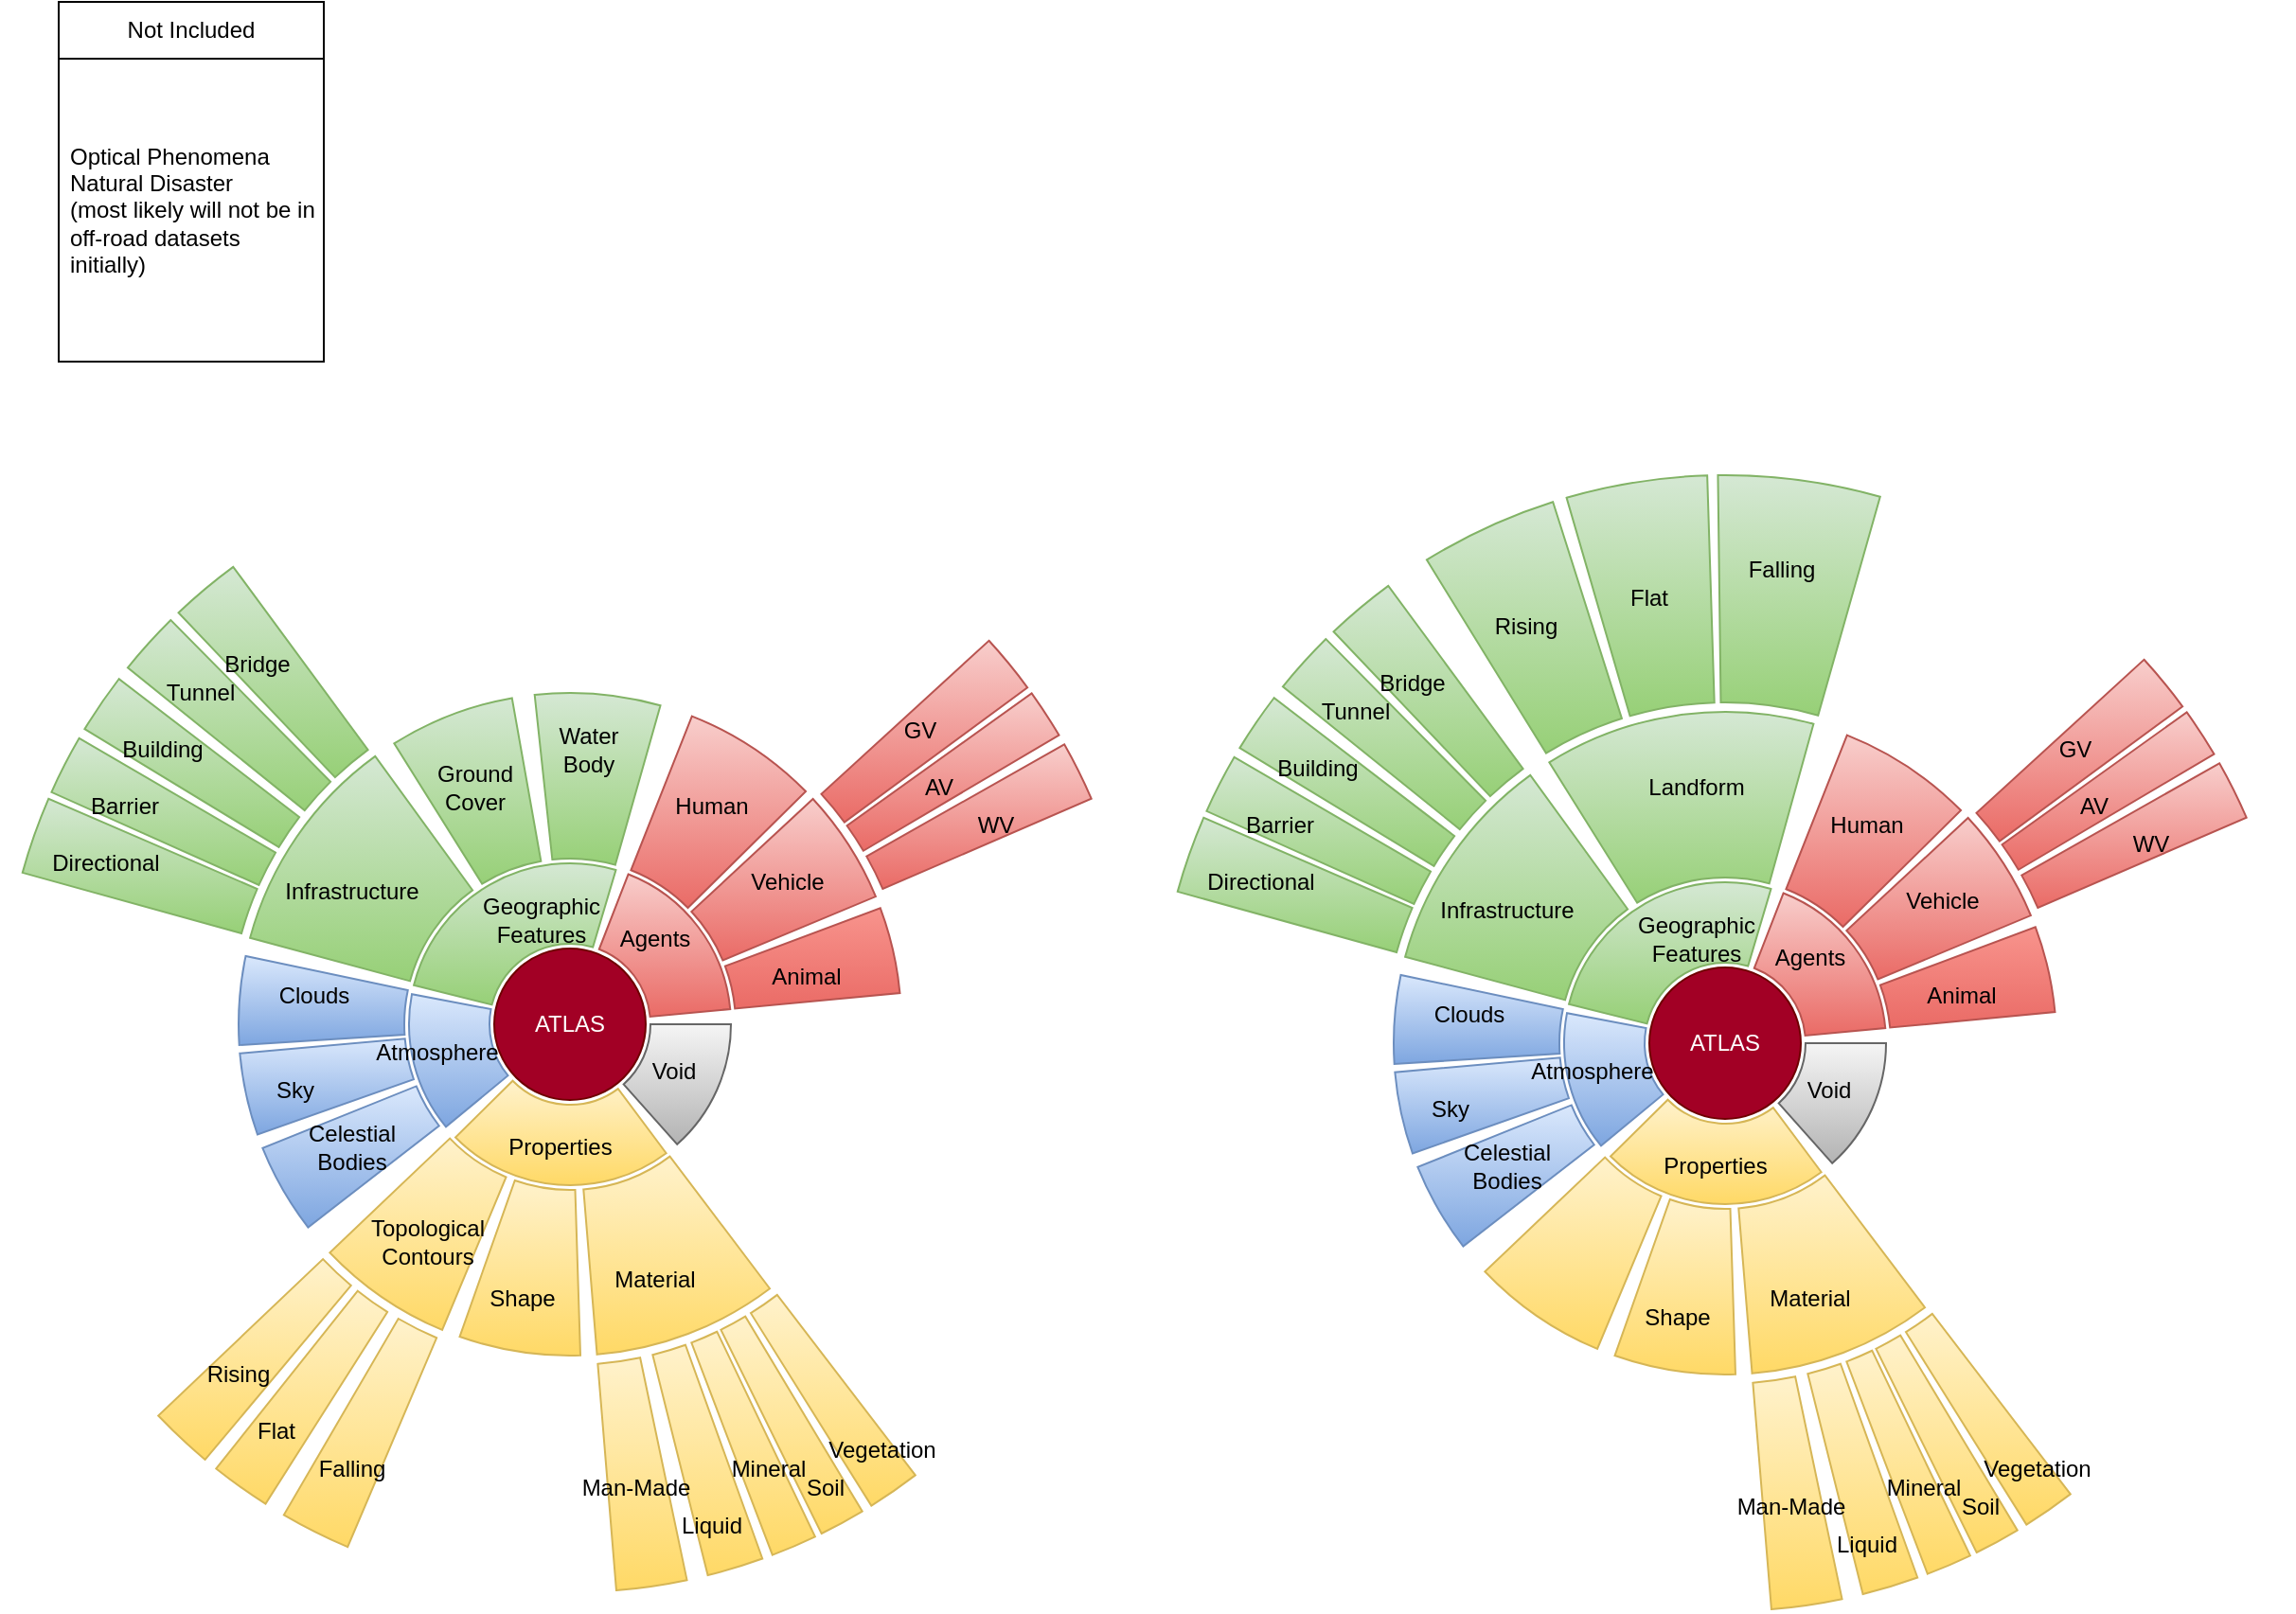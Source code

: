 <mxfile version="21.1.4" type="github">
  <diagram name="Page-1" id="shwfQs90o0qgGnDRnAIs">
    <mxGraphModel dx="1192" dy="718" grid="1" gridSize="10" guides="1" tooltips="1" connect="1" arrows="1" fold="1" page="1" pageScale="1" pageWidth="1100" pageHeight="1700" math="0" shadow="0">
      <root>
        <mxCell id="0" />
        <mxCell id="1" parent="0" />
        <mxCell id="HFAiObqD8BVQZH5xXZjD-99" value="" style="verticalLabelPosition=bottom;verticalAlign=top;html=1;shape=mxgraph.basic.partConcEllipse;startAngle=0.467;endAngle=0.487;arcWidth=0.4;fillColor=#fff2cc;gradientColor=#ffd966;strokeColor=#d6b656;" vertex="1" parent="1">
          <mxGeometry y="290" width="600" height="600" as="geometry" />
        </mxCell>
        <mxCell id="HFAiObqD8BVQZH5xXZjD-97" value="" style="verticalLabelPosition=bottom;verticalAlign=top;html=1;shape=mxgraph.basic.partConcEllipse;startAngle=0.445;endAngle=0.461;arcWidth=0.4;fillColor=#fff2cc;gradientColor=#ffd966;strokeColor=#d6b656;" vertex="1" parent="1">
          <mxGeometry y="290" width="600" height="600" as="geometry" />
        </mxCell>
        <mxCell id="HFAiObqD8BVQZH5xXZjD-19" value="ATLAS" style="ellipse;whiteSpace=wrap;html=1;aspect=fixed;fillColor=#a20025;fontColor=#ffffff;strokeColor=#6F0000;" vertex="1" parent="1">
          <mxGeometry x="260" y="550" width="80" height="80" as="geometry" />
        </mxCell>
        <mxCell id="HFAiObqD8BVQZH5xXZjD-20" value="" style="verticalLabelPosition=bottom;verticalAlign=top;html=1;shape=mxgraph.basic.partConcEllipse;startAngle=0.25;endAngle=0.384;arcWidth=0.5;fillColor=#f5f5f5;gradientColor=#b3b3b3;strokeColor=#666666;" vertex="1" parent="1">
          <mxGeometry x="215" y="505" width="170" height="170" as="geometry" />
        </mxCell>
        <mxCell id="HFAiObqD8BVQZH5xXZjD-25" value="" style="verticalLabelPosition=bottom;verticalAlign=top;html=1;shape=mxgraph.basic.partConcEllipse;startAngle=0.398;endAngle=0.626;arcWidth=0.5;fillColor=#fff2cc;gradientColor=#ffd966;strokeColor=#d6b656;" vertex="1" parent="1">
          <mxGeometry x="215" y="505" width="170" height="170" as="geometry" />
        </mxCell>
        <mxCell id="HFAiObqD8BVQZH5xXZjD-26" value="" style="verticalLabelPosition=bottom;verticalAlign=top;html=1;shape=mxgraph.basic.partConcEllipse;startAngle=0.059;endAngle=0.235;arcWidth=0.5;fillColor=#f8cecc;gradientColor=#ea6b66;strokeColor=#b85450;" vertex="1" parent="1">
          <mxGeometry x="215" y="505" width="170" height="170" as="geometry" />
        </mxCell>
        <mxCell id="HFAiObqD8BVQZH5xXZjD-27" value="" style="verticalLabelPosition=bottom;verticalAlign=top;html=1;shape=mxgraph.basic.partConcEllipse;startAngle=0.789;endAngle=0.046;arcWidth=0.5;fillColor=#d5e8d4;gradientColor=#97d077;strokeColor=#82b366;" vertex="1" parent="1">
          <mxGeometry x="215" y="505" width="170" height="170" as="geometry" />
        </mxCell>
        <mxCell id="HFAiObqD8BVQZH5xXZjD-28" value="" style="verticalLabelPosition=bottom;verticalAlign=top;html=1;shape=mxgraph.basic.partConcEllipse;startAngle=0.64;endAngle=0.78;arcWidth=0.5;fillColor=#dae8fc;gradientColor=#7ea6e0;strokeColor=#6c8ebf;" vertex="1" parent="1">
          <mxGeometry x="215" y="505" width="170" height="170" as="geometry" />
        </mxCell>
        <mxCell id="HFAiObqD8BVQZH5xXZjD-29" value="Void" style="text;html=1;strokeColor=none;fillColor=none;align=center;verticalAlign=middle;whiteSpace=wrap;rounded=0;" vertex="1" parent="1">
          <mxGeometry x="325" y="600" width="60" height="30" as="geometry" />
        </mxCell>
        <mxCell id="HFAiObqD8BVQZH5xXZjD-30" value="Agents" style="text;html=1;strokeColor=none;fillColor=none;align=center;verticalAlign=middle;whiteSpace=wrap;rounded=0;" vertex="1" parent="1">
          <mxGeometry x="315" y="530" width="60" height="30" as="geometry" />
        </mxCell>
        <mxCell id="HFAiObqD8BVQZH5xXZjD-31" value="Geographic Features" style="text;html=1;strokeColor=none;fillColor=none;align=center;verticalAlign=middle;whiteSpace=wrap;rounded=0;" vertex="1" parent="1">
          <mxGeometry x="255" y="520" width="60" height="30" as="geometry" />
        </mxCell>
        <mxCell id="HFAiObqD8BVQZH5xXZjD-33" value="Properties" style="text;html=1;strokeColor=none;fillColor=none;align=center;verticalAlign=middle;whiteSpace=wrap;rounded=0;" vertex="1" parent="1">
          <mxGeometry x="265" y="640" width="60" height="30" as="geometry" />
        </mxCell>
        <mxCell id="HFAiObqD8BVQZH5xXZjD-34" value="" style="verticalLabelPosition=bottom;verticalAlign=top;html=1;shape=mxgraph.basic.partConcEllipse;startAngle=0.563;endAngle=0.629;arcWidth=0.5;fillColor=#fff2cc;gradientColor=#ffd966;strokeColor=#d6b656;" vertex="1" parent="1">
          <mxGeometry x="125" y="415" width="350" height="350" as="geometry" />
        </mxCell>
        <mxCell id="HFAiObqD8BVQZH5xXZjD-36" value="" style="verticalLabelPosition=bottom;verticalAlign=top;html=1;shape=mxgraph.basic.partConcEllipse;startAngle=0.193;endAngle=0.235;arcWidth=0.5;fillColor=#F8948D;gradientColor=#ea6b66;strokeColor=#b85450;" vertex="1" parent="1">
          <mxGeometry x="125" y="415" width="350" height="350" as="geometry" />
        </mxCell>
        <mxCell id="HFAiObqD8BVQZH5xXZjD-37" value="" style="verticalLabelPosition=bottom;verticalAlign=top;html=1;shape=mxgraph.basic.partConcEllipse;startAngle=0.131;endAngle=0.187;arcWidth=0.5;fillColor=#f8cecc;gradientColor=#ea6b66;strokeColor=#b85450;" vertex="1" parent="1">
          <mxGeometry x="125" y="415" width="350" height="350" as="geometry" />
        </mxCell>
        <mxCell id="HFAiObqD8BVQZH5xXZjD-38" value="" style="verticalLabelPosition=bottom;verticalAlign=top;html=1;shape=mxgraph.basic.partConcEllipse;startAngle=0.06;endAngle=0.126;arcWidth=0.5;fillColor=#f8cecc;gradientColor=#ea6b66;strokeColor=#b85450;" vertex="1" parent="1">
          <mxGeometry x="125" y="415" width="350" height="350" as="geometry" />
        </mxCell>
        <mxCell id="HFAiObqD8BVQZH5xXZjD-39" value="" style="verticalLabelPosition=bottom;verticalAlign=top;html=1;shape=mxgraph.basic.partConcEllipse;startAngle=0.983;endAngle=0.044;arcWidth=0.5;fillColor=#d5e8d4;gradientColor=#97d077;strokeColor=#82b366;" vertex="1" parent="1">
          <mxGeometry x="125" y="415" width="350" height="350" as="geometry" />
        </mxCell>
        <mxCell id="HFAiObqD8BVQZH5xXZjD-40" value="" style="verticalLabelPosition=bottom;verticalAlign=top;html=1;shape=mxgraph.basic.partConcEllipse;startAngle=0.911;endAngle=0.972;arcWidth=0.5;fillColor=#d5e8d4;gradientColor=#97d077;strokeColor=#82b366;" vertex="1" parent="1">
          <mxGeometry x="125" y="415" width="350" height="350" as="geometry" />
        </mxCell>
        <mxCell id="HFAiObqD8BVQZH5xXZjD-41" value="" style="verticalLabelPosition=bottom;verticalAlign=top;html=1;shape=mxgraph.basic.partConcEllipse;startAngle=0.792;endAngle=0.9;arcWidth=0.5;fillColor=#d5e8d4;gradientColor=#97d077;strokeColor=#82b366;" vertex="1" parent="1">
          <mxGeometry x="125" y="415" width="350" height="350" as="geometry" />
        </mxCell>
        <mxCell id="HFAiObqD8BVQZH5xXZjD-42" value="" style="verticalLabelPosition=bottom;verticalAlign=top;html=1;shape=mxgraph.basic.partConcEllipse;startAngle=0.74;endAngle=0.783;arcWidth=0.5;fillColor=#dae8fc;gradientColor=#7ea6e0;strokeColor=#6c8ebf;" vertex="1" parent="1">
          <mxGeometry x="125" y="415" width="350" height="350" as="geometry" />
        </mxCell>
        <mxCell id="HFAiObqD8BVQZH5xXZjD-43" value="" style="verticalLabelPosition=bottom;verticalAlign=top;html=1;shape=mxgraph.basic.partConcEllipse;startAngle=0.696;endAngle=0.736;arcWidth=0.5;fillColor=#dae8fc;gradientColor=#7ea6e0;strokeColor=#6c8ebf;" vertex="1" parent="1">
          <mxGeometry x="125" y="415" width="350" height="350" as="geometry" />
        </mxCell>
        <mxCell id="HFAiObqD8BVQZH5xXZjD-44" value="" style="verticalLabelPosition=bottom;verticalAlign=top;html=1;shape=mxgraph.basic.partConcEllipse;startAngle=0.645;endAngle=0.689;arcWidth=0.5;fillColor=#dae8fc;gradientColor=#7ea6e0;strokeColor=#6c8ebf;" vertex="1" parent="1">
          <mxGeometry x="125" y="415" width="350" height="350" as="geometry" />
        </mxCell>
        <mxCell id="HFAiObqD8BVQZH5xXZjD-32" value="Atmosphere" style="text;html=1;strokeColor=none;fillColor=none;align=center;verticalAlign=middle;whiteSpace=wrap;rounded=0;" vertex="1" parent="1">
          <mxGeometry x="200" y="590" width="60" height="30" as="geometry" />
        </mxCell>
        <mxCell id="HFAiObqD8BVQZH5xXZjD-45" value="Infrastructure" style="text;html=1;strokeColor=none;fillColor=none;align=center;verticalAlign=middle;whiteSpace=wrap;rounded=0;" vertex="1" parent="1">
          <mxGeometry x="155" y="505" width="60" height="30" as="geometry" />
        </mxCell>
        <mxCell id="HFAiObqD8BVQZH5xXZjD-47" value="Ground Cover" style="text;html=1;strokeColor=none;fillColor=none;align=center;verticalAlign=middle;whiteSpace=wrap;rounded=0;" vertex="1" parent="1">
          <mxGeometry x="220" y="450" width="60" height="30" as="geometry" />
        </mxCell>
        <mxCell id="HFAiObqD8BVQZH5xXZjD-48" value="Water Body" style="text;html=1;strokeColor=none;fillColor=none;align=center;verticalAlign=middle;whiteSpace=wrap;rounded=0;" vertex="1" parent="1">
          <mxGeometry x="280" y="430" width="60" height="30" as="geometry" />
        </mxCell>
        <mxCell id="HFAiObqD8BVQZH5xXZjD-49" value="Sky" style="text;html=1;strokeColor=none;fillColor=none;align=center;verticalAlign=middle;whiteSpace=wrap;rounded=0;" vertex="1" parent="1">
          <mxGeometry x="125" y="610" width="60" height="30" as="geometry" />
        </mxCell>
        <mxCell id="HFAiObqD8BVQZH5xXZjD-50" value="Clouds" style="text;html=1;strokeColor=none;fillColor=none;align=center;verticalAlign=middle;whiteSpace=wrap;rounded=0;" vertex="1" parent="1">
          <mxGeometry x="135" y="560" width="60" height="30" as="geometry" />
        </mxCell>
        <mxCell id="HFAiObqD8BVQZH5xXZjD-51" value="Celestial Bodies" style="text;html=1;strokeColor=none;fillColor=none;align=center;verticalAlign=middle;whiteSpace=wrap;rounded=0;" vertex="1" parent="1">
          <mxGeometry x="155" y="640" width="60" height="30" as="geometry" />
        </mxCell>
        <mxCell id="HFAiObqD8BVQZH5xXZjD-52" value="Human" style="text;html=1;strokeColor=none;fillColor=none;align=center;verticalAlign=middle;whiteSpace=wrap;rounded=0;" vertex="1" parent="1">
          <mxGeometry x="345" y="460" width="60" height="30" as="geometry" />
        </mxCell>
        <mxCell id="HFAiObqD8BVQZH5xXZjD-53" value="Animal" style="text;html=1;strokeColor=none;fillColor=none;align=center;verticalAlign=middle;whiteSpace=wrap;rounded=0;" vertex="1" parent="1">
          <mxGeometry x="395" y="550" width="60" height="30" as="geometry" />
        </mxCell>
        <mxCell id="HFAiObqD8BVQZH5xXZjD-54" value="Vehicle" style="text;html=1;strokeColor=none;fillColor=none;align=center;verticalAlign=middle;whiteSpace=wrap;rounded=0;" vertex="1" parent="1">
          <mxGeometry x="385" y="500" width="60" height="30" as="geometry" />
        </mxCell>
        <mxCell id="HFAiObqD8BVQZH5xXZjD-55" value="" style="verticalLabelPosition=bottom;verticalAlign=top;html=1;shape=mxgraph.basic.partConcEllipse;startAngle=0.495;endAngle=0.554;arcWidth=0.5;fillColor=#fff2cc;gradientColor=#ffd966;strokeColor=#d6b656;" vertex="1" parent="1">
          <mxGeometry x="125" y="415" width="350" height="350" as="geometry" />
        </mxCell>
        <mxCell id="HFAiObqD8BVQZH5xXZjD-56" value="" style="verticalLabelPosition=bottom;verticalAlign=top;html=1;shape=mxgraph.basic.partConcEllipse;startAngle=0.397;endAngle=0.487;arcWidth=0.5;fillColor=#fff2cc;gradientColor=#ffd966;strokeColor=#d6b656;" vertex="1" parent="1">
          <mxGeometry x="125" y="415" width="350" height="350" as="geometry" />
        </mxCell>
        <mxCell id="HFAiObqD8BVQZH5xXZjD-57" value="Material" style="text;html=1;strokeColor=none;fillColor=none;align=center;verticalAlign=middle;whiteSpace=wrap;rounded=0;" vertex="1" parent="1">
          <mxGeometry x="315" y="710" width="60" height="30" as="geometry" />
        </mxCell>
        <mxCell id="HFAiObqD8BVQZH5xXZjD-58" value="Shape" style="text;html=1;strokeColor=none;fillColor=none;align=center;verticalAlign=middle;whiteSpace=wrap;rounded=0;" vertex="1" parent="1">
          <mxGeometry x="245" y="720" width="60" height="30" as="geometry" />
        </mxCell>
        <mxCell id="HFAiObqD8BVQZH5xXZjD-59" value="Topological Contours" style="text;html=1;strokeColor=none;fillColor=none;align=center;verticalAlign=middle;whiteSpace=wrap;rounded=0;" vertex="1" parent="1">
          <mxGeometry x="195" y="690" width="60" height="30" as="geometry" />
        </mxCell>
        <mxCell id="HFAiObqD8BVQZH5xXZjD-61" value="" style="verticalLabelPosition=bottom;verticalAlign=top;html=1;shape=mxgraph.basic.partConcEllipse;startAngle=0.168;endAngle=0.185;arcWidth=0.4;fillColor=#f8cecc;gradientColor=#ea6b66;strokeColor=#b85450;" vertex="1" parent="1">
          <mxGeometry y="290" width="600" height="600" as="geometry" />
        </mxCell>
        <mxCell id="HFAiObqD8BVQZH5xXZjD-62" value="" style="verticalLabelPosition=bottom;verticalAlign=top;html=1;shape=mxgraph.basic.partConcEllipse;startAngle=0.132;endAngle=0.149;arcWidth=0.4;fillColor=#f8cecc;gradientColor=#ea6b66;strokeColor=#b85450;" vertex="1" parent="1">
          <mxGeometry y="290" width="600" height="600" as="geometry" />
        </mxCell>
        <mxCell id="HFAiObqD8BVQZH5xXZjD-63" value="" style="verticalLabelPosition=bottom;verticalAlign=top;html=1;shape=mxgraph.basic.partConcEllipse;startAngle=0.151;endAngle=0.165;arcWidth=0.4;fillColor=#f8cecc;gradientColor=#ea6b66;strokeColor=#b85450;" vertex="1" parent="1">
          <mxGeometry y="290" width="600" height="600" as="geometry" />
        </mxCell>
        <mxCell id="HFAiObqD8BVQZH5xXZjD-64" value="" style="verticalLabelPosition=bottom;verticalAlign=top;html=1;shape=mxgraph.basic.partConcEllipse;startAngle=0.564;endAngle=0.584;arcWidth=0.4;fillColor=#fff2cc;gradientColor=#ffd966;strokeColor=#d6b656;" vertex="1" parent="1">
          <mxGeometry y="290" width="600" height="600" as="geometry" />
        </mxCell>
        <mxCell id="HFAiObqD8BVQZH5xXZjD-65" value="" style="verticalLabelPosition=bottom;verticalAlign=top;html=1;shape=mxgraph.basic.partConcEllipse;startAngle=0.59;endAngle=0.607;arcWidth=0.4;fillColor=#fff2cc;gradientColor=#ffd966;strokeColor=#d6b656;" vertex="1" parent="1">
          <mxGeometry y="290" width="600" height="600" as="geometry" />
        </mxCell>
        <mxCell id="HFAiObqD8BVQZH5xXZjD-66" value="GV" style="text;html=1;strokeColor=none;fillColor=none;align=center;verticalAlign=middle;whiteSpace=wrap;rounded=0;" vertex="1" parent="1">
          <mxGeometry x="455" y="420" width="60" height="30" as="geometry" />
        </mxCell>
        <mxCell id="HFAiObqD8BVQZH5xXZjD-67" value="AV" style="text;html=1;strokeColor=none;fillColor=none;align=center;verticalAlign=middle;whiteSpace=wrap;rounded=0;" vertex="1" parent="1">
          <mxGeometry x="465" y="450" width="60" height="30" as="geometry" />
        </mxCell>
        <mxCell id="HFAiObqD8BVQZH5xXZjD-68" value="WV" style="text;html=1;strokeColor=none;fillColor=none;align=center;verticalAlign=middle;whiteSpace=wrap;rounded=0;" vertex="1" parent="1">
          <mxGeometry x="495" y="470" width="60" height="30" as="geometry" />
        </mxCell>
        <mxCell id="HFAiObqD8BVQZH5xXZjD-69" value="" style="verticalLabelPosition=bottom;verticalAlign=top;html=1;shape=mxgraph.basic.partConcEllipse;startAngle=0.611;endAngle=0.629;arcWidth=0.4;fillColor=#fff2cc;gradientColor=#ffd966;strokeColor=#d6b656;" vertex="1" parent="1">
          <mxGeometry y="290" width="600" height="600" as="geometry" />
        </mxCell>
        <mxCell id="HFAiObqD8BVQZH5xXZjD-70" value="Rising" style="text;html=1;strokeColor=none;fillColor=none;align=center;verticalAlign=middle;whiteSpace=wrap;rounded=0;" vertex="1" parent="1">
          <mxGeometry x="95" y="760" width="60" height="30" as="geometry" />
        </mxCell>
        <mxCell id="HFAiObqD8BVQZH5xXZjD-71" value="Flat" style="text;html=1;strokeColor=none;fillColor=none;align=center;verticalAlign=middle;whiteSpace=wrap;rounded=0;" vertex="1" parent="1">
          <mxGeometry x="115" y="790" width="60" height="30" as="geometry" />
        </mxCell>
        <mxCell id="HFAiObqD8BVQZH5xXZjD-72" value="Falling" style="text;html=1;strokeColor=none;fillColor=none;align=center;verticalAlign=middle;whiteSpace=wrap;rounded=0;" vertex="1" parent="1">
          <mxGeometry x="155" y="810" width="60" height="30" as="geometry" />
        </mxCell>
        <mxCell id="HFAiObqD8BVQZH5xXZjD-74" value="" style="verticalLabelPosition=bottom;verticalAlign=top;html=1;shape=mxgraph.basic.partConcEllipse;startAngle=0.793;endAngle=0.815;arcWidth=0.4;fillColor=#d5e8d4;gradientColor=#97d077;strokeColor=#82b366;" vertex="1" parent="1">
          <mxGeometry y="290" width="600" height="600" as="geometry" />
        </mxCell>
        <mxCell id="HFAiObqD8BVQZH5xXZjD-75" value="Directional" style="text;html=1;strokeColor=none;fillColor=none;align=center;verticalAlign=middle;whiteSpace=wrap;rounded=0;" vertex="1" parent="1">
          <mxGeometry x="25" y="490" width="60" height="30" as="geometry" />
        </mxCell>
        <mxCell id="HFAiObqD8BVQZH5xXZjD-77" value="Not Included" style="swimlane;fontStyle=0;childLayout=stackLayout;horizontal=1;startSize=30;horizontalStack=0;resizeParent=1;resizeParentMax=0;resizeLast=0;collapsible=1;marginBottom=0;whiteSpace=wrap;html=1;" vertex="1" parent="1">
          <mxGeometry x="30" y="50" width="140" height="190" as="geometry" />
        </mxCell>
        <mxCell id="HFAiObqD8BVQZH5xXZjD-79" value="Optical Phenomena&lt;br&gt;Natural Disaster&lt;br&gt;(most likely will not be in off-road datasets initially)&amp;nbsp;" style="text;strokeColor=none;fillColor=none;align=left;verticalAlign=middle;spacingLeft=4;spacingRight=4;overflow=hidden;points=[[0,0.5],[1,0.5]];portConstraint=eastwest;rotatable=0;whiteSpace=wrap;html=1;" vertex="1" parent="HFAiObqD8BVQZH5xXZjD-77">
          <mxGeometry y="30" width="140" height="160" as="geometry" />
        </mxCell>
        <mxCell id="HFAiObqD8BVQZH5xXZjD-81" value="" style="verticalLabelPosition=bottom;verticalAlign=top;html=1;shape=mxgraph.basic.partConcEllipse;startAngle=0.817;endAngle=0.834;arcWidth=0.4;fillColor=#d5e8d4;gradientColor=#97d077;strokeColor=#82b366;" vertex="1" parent="1">
          <mxGeometry y="290" width="600" height="600" as="geometry" />
        </mxCell>
        <mxCell id="HFAiObqD8BVQZH5xXZjD-82" value="Barrier" style="text;html=1;strokeColor=none;fillColor=none;align=center;verticalAlign=middle;whiteSpace=wrap;rounded=0;" vertex="1" parent="1">
          <mxGeometry x="35" y="460" width="60" height="30" as="geometry" />
        </mxCell>
        <mxCell id="HFAiObqD8BVQZH5xXZjD-83" value="" style="verticalLabelPosition=bottom;verticalAlign=top;html=1;shape=mxgraph.basic.partConcEllipse;startAngle=0.837;endAngle=0.854;arcWidth=0.4;fillColor=#d5e8d4;gradientColor=#97d077;strokeColor=#82b366;" vertex="1" parent="1">
          <mxGeometry y="290" width="600" height="600" as="geometry" />
        </mxCell>
        <mxCell id="HFAiObqD8BVQZH5xXZjD-84" value="Building" style="text;html=1;strokeColor=none;fillColor=none;align=center;verticalAlign=middle;whiteSpace=wrap;rounded=0;" vertex="1" parent="1">
          <mxGeometry x="55" y="430" width="60" height="30" as="geometry" />
        </mxCell>
        <mxCell id="HFAiObqD8BVQZH5xXZjD-85" value="" style="verticalLabelPosition=bottom;verticalAlign=top;html=1;shape=mxgraph.basic.partConcEllipse;startAngle=0.879;endAngle=0.899;arcWidth=0.4;fillColor=#d5e8d4;gradientColor=#97d077;strokeColor=#82b366;" vertex="1" parent="1">
          <mxGeometry y="290" width="600" height="600" as="geometry" />
        </mxCell>
        <mxCell id="HFAiObqD8BVQZH5xXZjD-86" value="" style="verticalLabelPosition=bottom;verticalAlign=top;html=1;shape=mxgraph.basic.partConcEllipse;startAngle=0.858;endAngle=0.876;arcWidth=0.4;fillColor=#d5e8d4;gradientColor=#97d077;strokeColor=#82b366;" vertex="1" parent="1">
          <mxGeometry y="290" width="600" height="600" as="geometry" />
        </mxCell>
        <mxCell id="HFAiObqD8BVQZH5xXZjD-87" value="Tunnel" style="text;html=1;strokeColor=none;fillColor=none;align=center;verticalAlign=middle;whiteSpace=wrap;rounded=0;" vertex="1" parent="1">
          <mxGeometry x="75" y="400" width="60" height="30" as="geometry" />
        </mxCell>
        <mxCell id="HFAiObqD8BVQZH5xXZjD-88" value="Bridge" style="text;html=1;strokeColor=none;fillColor=none;align=center;verticalAlign=middle;whiteSpace=wrap;rounded=0;" vertex="1" parent="1">
          <mxGeometry x="105" y="385" width="60" height="30" as="geometry" />
        </mxCell>
        <mxCell id="HFAiObqD8BVQZH5xXZjD-91" value="" style="verticalLabelPosition=bottom;verticalAlign=top;html=1;shape=mxgraph.basic.partConcEllipse;startAngle=0.396;endAngle=0.411;arcWidth=0.4;fillColor=#fff2cc;gradientColor=#ffd966;strokeColor=#d6b656;" vertex="1" parent="1">
          <mxGeometry y="290" width="600" height="600" as="geometry" />
        </mxCell>
        <mxCell id="HFAiObqD8BVQZH5xXZjD-92" value="" style="verticalLabelPosition=bottom;verticalAlign=top;html=1;shape=mxgraph.basic.partConcEllipse;startAngle=0.414;endAngle=0.427;arcWidth=0.4;fillColor=#fff2cc;gradientColor=#ffd966;strokeColor=#d6b656;" vertex="1" parent="1">
          <mxGeometry y="290" width="600" height="600" as="geometry" />
        </mxCell>
        <mxCell id="HFAiObqD8BVQZH5xXZjD-93" value="" style="verticalLabelPosition=bottom;verticalAlign=top;html=1;shape=mxgraph.basic.partConcEllipse;startAngle=0.429;endAngle=0.442;arcWidth=0.4;fillColor=#fff2cc;gradientColor=#ffd966;strokeColor=#d6b656;" vertex="1" parent="1">
          <mxGeometry y="290" width="600" height="600" as="geometry" />
        </mxCell>
        <mxCell id="HFAiObqD8BVQZH5xXZjD-94" value="Vegetation" style="text;html=1;strokeColor=none;fillColor=none;align=center;verticalAlign=middle;whiteSpace=wrap;rounded=0;" vertex="1" parent="1">
          <mxGeometry x="435" y="800" width="60" height="30" as="geometry" />
        </mxCell>
        <mxCell id="HFAiObqD8BVQZH5xXZjD-95" value="Soil" style="text;html=1;strokeColor=none;fillColor=none;align=center;verticalAlign=middle;whiteSpace=wrap;rounded=0;" vertex="1" parent="1">
          <mxGeometry x="405" y="820" width="60" height="30" as="geometry" />
        </mxCell>
        <mxCell id="HFAiObqD8BVQZH5xXZjD-96" value="Mineral" style="text;html=1;strokeColor=none;fillColor=none;align=center;verticalAlign=middle;whiteSpace=wrap;rounded=0;" vertex="1" parent="1">
          <mxGeometry x="375" y="810" width="60" height="30" as="geometry" />
        </mxCell>
        <mxCell id="HFAiObqD8BVQZH5xXZjD-98" value="Man-Made" style="text;html=1;strokeColor=none;fillColor=none;align=center;verticalAlign=middle;whiteSpace=wrap;rounded=0;" vertex="1" parent="1">
          <mxGeometry x="305" y="820" width="60" height="30" as="geometry" />
        </mxCell>
        <mxCell id="HFAiObqD8BVQZH5xXZjD-100" value="Liquid" style="text;html=1;strokeColor=none;fillColor=none;align=center;verticalAlign=middle;whiteSpace=wrap;rounded=0;" vertex="1" parent="1">
          <mxGeometry x="345" y="840" width="60" height="30" as="geometry" />
        </mxCell>
        <mxCell id="HFAiObqD8BVQZH5xXZjD-102" value="" style="verticalLabelPosition=bottom;verticalAlign=top;html=1;shape=mxgraph.basic.partConcEllipse;startAngle=0.467;endAngle=0.487;arcWidth=0.4;fillColor=#fff2cc;gradientColor=#ffd966;strokeColor=#d6b656;" vertex="1" parent="1">
          <mxGeometry x="610" y="300" width="600" height="600" as="geometry" />
        </mxCell>
        <mxCell id="HFAiObqD8BVQZH5xXZjD-103" value="" style="verticalLabelPosition=bottom;verticalAlign=top;html=1;shape=mxgraph.basic.partConcEllipse;startAngle=0.445;endAngle=0.461;arcWidth=0.4;fillColor=#fff2cc;gradientColor=#ffd966;strokeColor=#d6b656;" vertex="1" parent="1">
          <mxGeometry x="610" y="300" width="600" height="600" as="geometry" />
        </mxCell>
        <mxCell id="HFAiObqD8BVQZH5xXZjD-104" value="ATLAS" style="ellipse;whiteSpace=wrap;html=1;aspect=fixed;fillColor=#a20025;fontColor=#ffffff;strokeColor=#6F0000;" vertex="1" parent="1">
          <mxGeometry x="870" y="560" width="80" height="80" as="geometry" />
        </mxCell>
        <mxCell id="HFAiObqD8BVQZH5xXZjD-105" value="" style="verticalLabelPosition=bottom;verticalAlign=top;html=1;shape=mxgraph.basic.partConcEllipse;startAngle=0.25;endAngle=0.384;arcWidth=0.5;fillColor=#f5f5f5;gradientColor=#b3b3b3;strokeColor=#666666;" vertex="1" parent="1">
          <mxGeometry x="825" y="515" width="170" height="170" as="geometry" />
        </mxCell>
        <mxCell id="HFAiObqD8BVQZH5xXZjD-106" value="" style="verticalLabelPosition=bottom;verticalAlign=top;html=1;shape=mxgraph.basic.partConcEllipse;startAngle=0.398;endAngle=0.626;arcWidth=0.5;fillColor=#fff2cc;gradientColor=#ffd966;strokeColor=#d6b656;" vertex="1" parent="1">
          <mxGeometry x="825" y="515" width="170" height="170" as="geometry" />
        </mxCell>
        <mxCell id="HFAiObqD8BVQZH5xXZjD-107" value="" style="verticalLabelPosition=bottom;verticalAlign=top;html=1;shape=mxgraph.basic.partConcEllipse;startAngle=0.059;endAngle=0.235;arcWidth=0.5;fillColor=#f8cecc;gradientColor=#ea6b66;strokeColor=#b85450;" vertex="1" parent="1">
          <mxGeometry x="825" y="515" width="170" height="170" as="geometry" />
        </mxCell>
        <mxCell id="HFAiObqD8BVQZH5xXZjD-108" value="" style="verticalLabelPosition=bottom;verticalAlign=top;html=1;shape=mxgraph.basic.partConcEllipse;startAngle=0.789;endAngle=0.046;arcWidth=0.5;fillColor=#d5e8d4;gradientColor=#97d077;strokeColor=#82b366;" vertex="1" parent="1">
          <mxGeometry x="825" y="515" width="170" height="170" as="geometry" />
        </mxCell>
        <mxCell id="HFAiObqD8BVQZH5xXZjD-109" value="" style="verticalLabelPosition=bottom;verticalAlign=top;html=1;shape=mxgraph.basic.partConcEllipse;startAngle=0.64;endAngle=0.78;arcWidth=0.5;fillColor=#dae8fc;gradientColor=#7ea6e0;strokeColor=#6c8ebf;" vertex="1" parent="1">
          <mxGeometry x="825" y="515" width="170" height="170" as="geometry" />
        </mxCell>
        <mxCell id="HFAiObqD8BVQZH5xXZjD-110" value="Void" style="text;html=1;strokeColor=none;fillColor=none;align=center;verticalAlign=middle;whiteSpace=wrap;rounded=0;" vertex="1" parent="1">
          <mxGeometry x="935" y="610" width="60" height="30" as="geometry" />
        </mxCell>
        <mxCell id="HFAiObqD8BVQZH5xXZjD-111" value="Agents" style="text;html=1;strokeColor=none;fillColor=none;align=center;verticalAlign=middle;whiteSpace=wrap;rounded=0;" vertex="1" parent="1">
          <mxGeometry x="925" y="540" width="60" height="30" as="geometry" />
        </mxCell>
        <mxCell id="HFAiObqD8BVQZH5xXZjD-112" value="Geographic Features" style="text;html=1;strokeColor=none;fillColor=none;align=center;verticalAlign=middle;whiteSpace=wrap;rounded=0;" vertex="1" parent="1">
          <mxGeometry x="865" y="530" width="60" height="30" as="geometry" />
        </mxCell>
        <mxCell id="HFAiObqD8BVQZH5xXZjD-113" value="Properties" style="text;html=1;strokeColor=none;fillColor=none;align=center;verticalAlign=middle;whiteSpace=wrap;rounded=0;" vertex="1" parent="1">
          <mxGeometry x="875" y="650" width="60" height="30" as="geometry" />
        </mxCell>
        <mxCell id="HFAiObqD8BVQZH5xXZjD-114" value="" style="verticalLabelPosition=bottom;verticalAlign=top;html=1;shape=mxgraph.basic.partConcEllipse;startAngle=0.563;endAngle=0.629;arcWidth=0.5;fillColor=#fff2cc;gradientColor=#ffd966;strokeColor=#d6b656;" vertex="1" parent="1">
          <mxGeometry x="735" y="425" width="350" height="350" as="geometry" />
        </mxCell>
        <mxCell id="HFAiObqD8BVQZH5xXZjD-115" value="" style="verticalLabelPosition=bottom;verticalAlign=top;html=1;shape=mxgraph.basic.partConcEllipse;startAngle=0.193;endAngle=0.235;arcWidth=0.5;fillColor=#F8948D;gradientColor=#ea6b66;strokeColor=#b85450;" vertex="1" parent="1">
          <mxGeometry x="735" y="425" width="350" height="350" as="geometry" />
        </mxCell>
        <mxCell id="HFAiObqD8BVQZH5xXZjD-116" value="" style="verticalLabelPosition=bottom;verticalAlign=top;html=1;shape=mxgraph.basic.partConcEllipse;startAngle=0.131;endAngle=0.187;arcWidth=0.5;fillColor=#f8cecc;gradientColor=#ea6b66;strokeColor=#b85450;" vertex="1" parent="1">
          <mxGeometry x="735" y="425" width="350" height="350" as="geometry" />
        </mxCell>
        <mxCell id="HFAiObqD8BVQZH5xXZjD-117" value="" style="verticalLabelPosition=bottom;verticalAlign=top;html=1;shape=mxgraph.basic.partConcEllipse;startAngle=0.06;endAngle=0.126;arcWidth=0.5;fillColor=#f8cecc;gradientColor=#ea6b66;strokeColor=#b85450;" vertex="1" parent="1">
          <mxGeometry x="735" y="425" width="350" height="350" as="geometry" />
        </mxCell>
        <mxCell id="HFAiObqD8BVQZH5xXZjD-119" value="" style="verticalLabelPosition=bottom;verticalAlign=top;html=1;shape=mxgraph.basic.partConcEllipse;startAngle=0.911;endAngle=0.043;arcWidth=0.5;fillColor=#d5e8d4;gradientColor=#97d077;strokeColor=#82b366;" vertex="1" parent="1">
          <mxGeometry x="735" y="425" width="350" height="350" as="geometry" />
        </mxCell>
        <mxCell id="HFAiObqD8BVQZH5xXZjD-120" value="" style="verticalLabelPosition=bottom;verticalAlign=top;html=1;shape=mxgraph.basic.partConcEllipse;startAngle=0.792;endAngle=0.9;arcWidth=0.5;fillColor=#d5e8d4;gradientColor=#97d077;strokeColor=#82b366;" vertex="1" parent="1">
          <mxGeometry x="735" y="425" width="350" height="350" as="geometry" />
        </mxCell>
        <mxCell id="HFAiObqD8BVQZH5xXZjD-121" value="" style="verticalLabelPosition=bottom;verticalAlign=top;html=1;shape=mxgraph.basic.partConcEllipse;startAngle=0.74;endAngle=0.783;arcWidth=0.5;fillColor=#dae8fc;gradientColor=#7ea6e0;strokeColor=#6c8ebf;" vertex="1" parent="1">
          <mxGeometry x="735" y="425" width="350" height="350" as="geometry" />
        </mxCell>
        <mxCell id="HFAiObqD8BVQZH5xXZjD-122" value="" style="verticalLabelPosition=bottom;verticalAlign=top;html=1;shape=mxgraph.basic.partConcEllipse;startAngle=0.696;endAngle=0.736;arcWidth=0.5;fillColor=#dae8fc;gradientColor=#7ea6e0;strokeColor=#6c8ebf;" vertex="1" parent="1">
          <mxGeometry x="735" y="425" width="350" height="350" as="geometry" />
        </mxCell>
        <mxCell id="HFAiObqD8BVQZH5xXZjD-123" value="" style="verticalLabelPosition=bottom;verticalAlign=top;html=1;shape=mxgraph.basic.partConcEllipse;startAngle=0.645;endAngle=0.689;arcWidth=0.5;fillColor=#dae8fc;gradientColor=#7ea6e0;strokeColor=#6c8ebf;" vertex="1" parent="1">
          <mxGeometry x="735" y="425" width="350" height="350" as="geometry" />
        </mxCell>
        <mxCell id="HFAiObqD8BVQZH5xXZjD-124" value="Atmosphere" style="text;html=1;strokeColor=none;fillColor=none;align=center;verticalAlign=middle;whiteSpace=wrap;rounded=0;" vertex="1" parent="1">
          <mxGeometry x="810" y="600" width="60" height="30" as="geometry" />
        </mxCell>
        <mxCell id="HFAiObqD8BVQZH5xXZjD-125" value="Infrastructure" style="text;html=1;strokeColor=none;fillColor=none;align=center;verticalAlign=middle;whiteSpace=wrap;rounded=0;" vertex="1" parent="1">
          <mxGeometry x="765" y="515" width="60" height="30" as="geometry" />
        </mxCell>
        <mxCell id="HFAiObqD8BVQZH5xXZjD-127" value="Landform" style="text;html=1;strokeColor=none;fillColor=none;align=center;verticalAlign=middle;whiteSpace=wrap;rounded=0;" vertex="1" parent="1">
          <mxGeometry x="865" y="450" width="60" height="30" as="geometry" />
        </mxCell>
        <mxCell id="HFAiObqD8BVQZH5xXZjD-128" value="Sky" style="text;html=1;strokeColor=none;fillColor=none;align=center;verticalAlign=middle;whiteSpace=wrap;rounded=0;" vertex="1" parent="1">
          <mxGeometry x="735" y="620" width="60" height="30" as="geometry" />
        </mxCell>
        <mxCell id="HFAiObqD8BVQZH5xXZjD-129" value="Clouds" style="text;html=1;strokeColor=none;fillColor=none;align=center;verticalAlign=middle;whiteSpace=wrap;rounded=0;" vertex="1" parent="1">
          <mxGeometry x="745" y="570" width="60" height="30" as="geometry" />
        </mxCell>
        <mxCell id="HFAiObqD8BVQZH5xXZjD-130" value="Celestial Bodies" style="text;html=1;strokeColor=none;fillColor=none;align=center;verticalAlign=middle;whiteSpace=wrap;rounded=0;" vertex="1" parent="1">
          <mxGeometry x="765" y="650" width="60" height="30" as="geometry" />
        </mxCell>
        <mxCell id="HFAiObqD8BVQZH5xXZjD-131" value="Human" style="text;html=1;strokeColor=none;fillColor=none;align=center;verticalAlign=middle;whiteSpace=wrap;rounded=0;" vertex="1" parent="1">
          <mxGeometry x="955" y="470" width="60" height="30" as="geometry" />
        </mxCell>
        <mxCell id="HFAiObqD8BVQZH5xXZjD-132" value="Animal" style="text;html=1;strokeColor=none;fillColor=none;align=center;verticalAlign=middle;whiteSpace=wrap;rounded=0;" vertex="1" parent="1">
          <mxGeometry x="1005" y="560" width="60" height="30" as="geometry" />
        </mxCell>
        <mxCell id="HFAiObqD8BVQZH5xXZjD-133" value="Vehicle" style="text;html=1;strokeColor=none;fillColor=none;align=center;verticalAlign=middle;whiteSpace=wrap;rounded=0;" vertex="1" parent="1">
          <mxGeometry x="995" y="510" width="60" height="30" as="geometry" />
        </mxCell>
        <mxCell id="HFAiObqD8BVQZH5xXZjD-134" value="" style="verticalLabelPosition=bottom;verticalAlign=top;html=1;shape=mxgraph.basic.partConcEllipse;startAngle=0.495;endAngle=0.554;arcWidth=0.5;fillColor=#fff2cc;gradientColor=#ffd966;strokeColor=#d6b656;" vertex="1" parent="1">
          <mxGeometry x="735" y="425" width="350" height="350" as="geometry" />
        </mxCell>
        <mxCell id="HFAiObqD8BVQZH5xXZjD-135" value="" style="verticalLabelPosition=bottom;verticalAlign=top;html=1;shape=mxgraph.basic.partConcEllipse;startAngle=0.397;endAngle=0.487;arcWidth=0.5;fillColor=#fff2cc;gradientColor=#ffd966;strokeColor=#d6b656;" vertex="1" parent="1">
          <mxGeometry x="735" y="425" width="350" height="350" as="geometry" />
        </mxCell>
        <mxCell id="HFAiObqD8BVQZH5xXZjD-136" value="Material" style="text;html=1;strokeColor=none;fillColor=none;align=center;verticalAlign=middle;whiteSpace=wrap;rounded=0;" vertex="1" parent="1">
          <mxGeometry x="925" y="720" width="60" height="30" as="geometry" />
        </mxCell>
        <mxCell id="HFAiObqD8BVQZH5xXZjD-137" value="Shape" style="text;html=1;strokeColor=none;fillColor=none;align=center;verticalAlign=middle;whiteSpace=wrap;rounded=0;" vertex="1" parent="1">
          <mxGeometry x="855" y="730" width="60" height="30" as="geometry" />
        </mxCell>
        <mxCell id="HFAiObqD8BVQZH5xXZjD-139" value="" style="verticalLabelPosition=bottom;verticalAlign=top;html=1;shape=mxgraph.basic.partConcEllipse;startAngle=0.168;endAngle=0.185;arcWidth=0.4;fillColor=#f8cecc;gradientColor=#ea6b66;strokeColor=#b85450;" vertex="1" parent="1">
          <mxGeometry x="610" y="300" width="600" height="600" as="geometry" />
        </mxCell>
        <mxCell id="HFAiObqD8BVQZH5xXZjD-140" value="" style="verticalLabelPosition=bottom;verticalAlign=top;html=1;shape=mxgraph.basic.partConcEllipse;startAngle=0.132;endAngle=0.149;arcWidth=0.4;fillColor=#f8cecc;gradientColor=#ea6b66;strokeColor=#b85450;" vertex="1" parent="1">
          <mxGeometry x="610" y="300" width="600" height="600" as="geometry" />
        </mxCell>
        <mxCell id="HFAiObqD8BVQZH5xXZjD-141" value="" style="verticalLabelPosition=bottom;verticalAlign=top;html=1;shape=mxgraph.basic.partConcEllipse;startAngle=0.151;endAngle=0.165;arcWidth=0.4;fillColor=#f8cecc;gradientColor=#ea6b66;strokeColor=#b85450;" vertex="1" parent="1">
          <mxGeometry x="610" y="300" width="600" height="600" as="geometry" />
        </mxCell>
        <mxCell id="HFAiObqD8BVQZH5xXZjD-142" value="" style="verticalLabelPosition=bottom;verticalAlign=top;html=1;shape=mxgraph.basic.partConcEllipse;startAngle=0.912;endAngle=0.951;arcWidth=0.4;fillColor=#d5e8d4;gradientColor=#97d077;strokeColor=#82b366;" vertex="1" parent="1">
          <mxGeometry x="610" y="300" width="600" height="600" as="geometry" />
        </mxCell>
        <mxCell id="HFAiObqD8BVQZH5xXZjD-143" value="" style="verticalLabelPosition=bottom;verticalAlign=top;html=1;shape=mxgraph.basic.partConcEllipse;startAngle=0.955;endAngle=0.995;arcWidth=0.4;fillColor=#d5e8d4;gradientColor=#97d077;strokeColor=#82b366;" vertex="1" parent="1">
          <mxGeometry x="610" y="300" width="600" height="600" as="geometry" />
        </mxCell>
        <mxCell id="HFAiObqD8BVQZH5xXZjD-144" value="GV" style="text;html=1;strokeColor=none;fillColor=none;align=center;verticalAlign=middle;whiteSpace=wrap;rounded=0;" vertex="1" parent="1">
          <mxGeometry x="1065" y="430" width="60" height="30" as="geometry" />
        </mxCell>
        <mxCell id="HFAiObqD8BVQZH5xXZjD-145" value="AV" style="text;html=1;strokeColor=none;fillColor=none;align=center;verticalAlign=middle;whiteSpace=wrap;rounded=0;" vertex="1" parent="1">
          <mxGeometry x="1075" y="460" width="60" height="30" as="geometry" />
        </mxCell>
        <mxCell id="HFAiObqD8BVQZH5xXZjD-146" value="WV" style="text;html=1;strokeColor=none;fillColor=none;align=center;verticalAlign=middle;whiteSpace=wrap;rounded=0;" vertex="1" parent="1">
          <mxGeometry x="1105" y="480" width="60" height="30" as="geometry" />
        </mxCell>
        <mxCell id="HFAiObqD8BVQZH5xXZjD-147" value="" style="verticalLabelPosition=bottom;verticalAlign=top;html=1;shape=mxgraph.basic.partConcEllipse;startAngle=0.998;endAngle=0.044;arcWidth=0.4;fillColor=#d5e8d4;gradientColor=#97d077;strokeColor=#82b366;" vertex="1" parent="1">
          <mxGeometry x="610" y="300" width="600" height="600" as="geometry" />
        </mxCell>
        <mxCell id="HFAiObqD8BVQZH5xXZjD-148" value="Rising" style="text;html=1;strokeColor=none;fillColor=none;align=center;verticalAlign=middle;whiteSpace=wrap;rounded=0;" vertex="1" parent="1">
          <mxGeometry x="775" y="365" width="60" height="30" as="geometry" />
        </mxCell>
        <mxCell id="HFAiObqD8BVQZH5xXZjD-149" value="Flat" style="text;html=1;strokeColor=none;fillColor=none;align=center;verticalAlign=middle;whiteSpace=wrap;rounded=0;" vertex="1" parent="1">
          <mxGeometry x="840" y="350" width="60" height="30" as="geometry" />
        </mxCell>
        <mxCell id="HFAiObqD8BVQZH5xXZjD-150" value="Falling" style="text;html=1;strokeColor=none;fillColor=none;align=center;verticalAlign=middle;whiteSpace=wrap;rounded=0;" vertex="1" parent="1">
          <mxGeometry x="910" y="335" width="60" height="30" as="geometry" />
        </mxCell>
        <mxCell id="HFAiObqD8BVQZH5xXZjD-151" value="" style="verticalLabelPosition=bottom;verticalAlign=top;html=1;shape=mxgraph.basic.partConcEllipse;startAngle=0.793;endAngle=0.815;arcWidth=0.4;fillColor=#d5e8d4;gradientColor=#97d077;strokeColor=#82b366;" vertex="1" parent="1">
          <mxGeometry x="610" y="300" width="600" height="600" as="geometry" />
        </mxCell>
        <mxCell id="HFAiObqD8BVQZH5xXZjD-152" value="Directional" style="text;html=1;strokeColor=none;fillColor=none;align=center;verticalAlign=middle;whiteSpace=wrap;rounded=0;" vertex="1" parent="1">
          <mxGeometry x="635" y="500" width="60" height="30" as="geometry" />
        </mxCell>
        <mxCell id="HFAiObqD8BVQZH5xXZjD-153" value="" style="verticalLabelPosition=bottom;verticalAlign=top;html=1;shape=mxgraph.basic.partConcEllipse;startAngle=0.817;endAngle=0.834;arcWidth=0.4;fillColor=#d5e8d4;gradientColor=#97d077;strokeColor=#82b366;" vertex="1" parent="1">
          <mxGeometry x="610" y="300" width="600" height="600" as="geometry" />
        </mxCell>
        <mxCell id="HFAiObqD8BVQZH5xXZjD-154" value="Barrier" style="text;html=1;strokeColor=none;fillColor=none;align=center;verticalAlign=middle;whiteSpace=wrap;rounded=0;" vertex="1" parent="1">
          <mxGeometry x="645" y="470" width="60" height="30" as="geometry" />
        </mxCell>
        <mxCell id="HFAiObqD8BVQZH5xXZjD-155" value="" style="verticalLabelPosition=bottom;verticalAlign=top;html=1;shape=mxgraph.basic.partConcEllipse;startAngle=0.837;endAngle=0.854;arcWidth=0.4;fillColor=#d5e8d4;gradientColor=#97d077;strokeColor=#82b366;" vertex="1" parent="1">
          <mxGeometry x="610" y="300" width="600" height="600" as="geometry" />
        </mxCell>
        <mxCell id="HFAiObqD8BVQZH5xXZjD-156" value="Building" style="text;html=1;strokeColor=none;fillColor=none;align=center;verticalAlign=middle;whiteSpace=wrap;rounded=0;" vertex="1" parent="1">
          <mxGeometry x="665" y="440" width="60" height="30" as="geometry" />
        </mxCell>
        <mxCell id="HFAiObqD8BVQZH5xXZjD-157" value="" style="verticalLabelPosition=bottom;verticalAlign=top;html=1;shape=mxgraph.basic.partConcEllipse;startAngle=0.879;endAngle=0.899;arcWidth=0.4;fillColor=#d5e8d4;gradientColor=#97d077;strokeColor=#82b366;" vertex="1" parent="1">
          <mxGeometry x="610" y="300" width="600" height="600" as="geometry" />
        </mxCell>
        <mxCell id="HFAiObqD8BVQZH5xXZjD-158" value="" style="verticalLabelPosition=bottom;verticalAlign=top;html=1;shape=mxgraph.basic.partConcEllipse;startAngle=0.858;endAngle=0.876;arcWidth=0.4;fillColor=#d5e8d4;gradientColor=#97d077;strokeColor=#82b366;" vertex="1" parent="1">
          <mxGeometry x="610" y="300" width="600" height="600" as="geometry" />
        </mxCell>
        <mxCell id="HFAiObqD8BVQZH5xXZjD-159" value="Tunnel" style="text;html=1;strokeColor=none;fillColor=none;align=center;verticalAlign=middle;whiteSpace=wrap;rounded=0;" vertex="1" parent="1">
          <mxGeometry x="685" y="410" width="60" height="30" as="geometry" />
        </mxCell>
        <mxCell id="HFAiObqD8BVQZH5xXZjD-160" value="Bridge" style="text;html=1;strokeColor=none;fillColor=none;align=center;verticalAlign=middle;whiteSpace=wrap;rounded=0;" vertex="1" parent="1">
          <mxGeometry x="715" y="395" width="60" height="30" as="geometry" />
        </mxCell>
        <mxCell id="HFAiObqD8BVQZH5xXZjD-161" value="" style="verticalLabelPosition=bottom;verticalAlign=top;html=1;shape=mxgraph.basic.partConcEllipse;startAngle=0.396;endAngle=0.411;arcWidth=0.4;fillColor=#fff2cc;gradientColor=#ffd966;strokeColor=#d6b656;" vertex="1" parent="1">
          <mxGeometry x="610" y="300" width="600" height="600" as="geometry" />
        </mxCell>
        <mxCell id="HFAiObqD8BVQZH5xXZjD-162" value="" style="verticalLabelPosition=bottom;verticalAlign=top;html=1;shape=mxgraph.basic.partConcEllipse;startAngle=0.414;endAngle=0.427;arcWidth=0.4;fillColor=#fff2cc;gradientColor=#ffd966;strokeColor=#d6b656;" vertex="1" parent="1">
          <mxGeometry x="610" y="300" width="600" height="600" as="geometry" />
        </mxCell>
        <mxCell id="HFAiObqD8BVQZH5xXZjD-163" value="" style="verticalLabelPosition=bottom;verticalAlign=top;html=1;shape=mxgraph.basic.partConcEllipse;startAngle=0.429;endAngle=0.442;arcWidth=0.4;fillColor=#fff2cc;gradientColor=#ffd966;strokeColor=#d6b656;" vertex="1" parent="1">
          <mxGeometry x="610" y="300" width="600" height="600" as="geometry" />
        </mxCell>
        <mxCell id="HFAiObqD8BVQZH5xXZjD-164" value="Vegetation" style="text;html=1;strokeColor=none;fillColor=none;align=center;verticalAlign=middle;whiteSpace=wrap;rounded=0;" vertex="1" parent="1">
          <mxGeometry x="1045" y="810" width="60" height="30" as="geometry" />
        </mxCell>
        <mxCell id="HFAiObqD8BVQZH5xXZjD-165" value="Soil" style="text;html=1;strokeColor=none;fillColor=none;align=center;verticalAlign=middle;whiteSpace=wrap;rounded=0;" vertex="1" parent="1">
          <mxGeometry x="1015" y="830" width="60" height="30" as="geometry" />
        </mxCell>
        <mxCell id="HFAiObqD8BVQZH5xXZjD-166" value="Mineral" style="text;html=1;strokeColor=none;fillColor=none;align=center;verticalAlign=middle;whiteSpace=wrap;rounded=0;" vertex="1" parent="1">
          <mxGeometry x="985" y="820" width="60" height="30" as="geometry" />
        </mxCell>
        <mxCell id="HFAiObqD8BVQZH5xXZjD-167" value="Man-Made" style="text;html=1;strokeColor=none;fillColor=none;align=center;verticalAlign=middle;whiteSpace=wrap;rounded=0;" vertex="1" parent="1">
          <mxGeometry x="915" y="830" width="60" height="30" as="geometry" />
        </mxCell>
        <mxCell id="HFAiObqD8BVQZH5xXZjD-168" value="Liquid" style="text;html=1;strokeColor=none;fillColor=none;align=center;verticalAlign=middle;whiteSpace=wrap;rounded=0;" vertex="1" parent="1">
          <mxGeometry x="955" y="850" width="60" height="30" as="geometry" />
        </mxCell>
      </root>
    </mxGraphModel>
  </diagram>
</mxfile>
